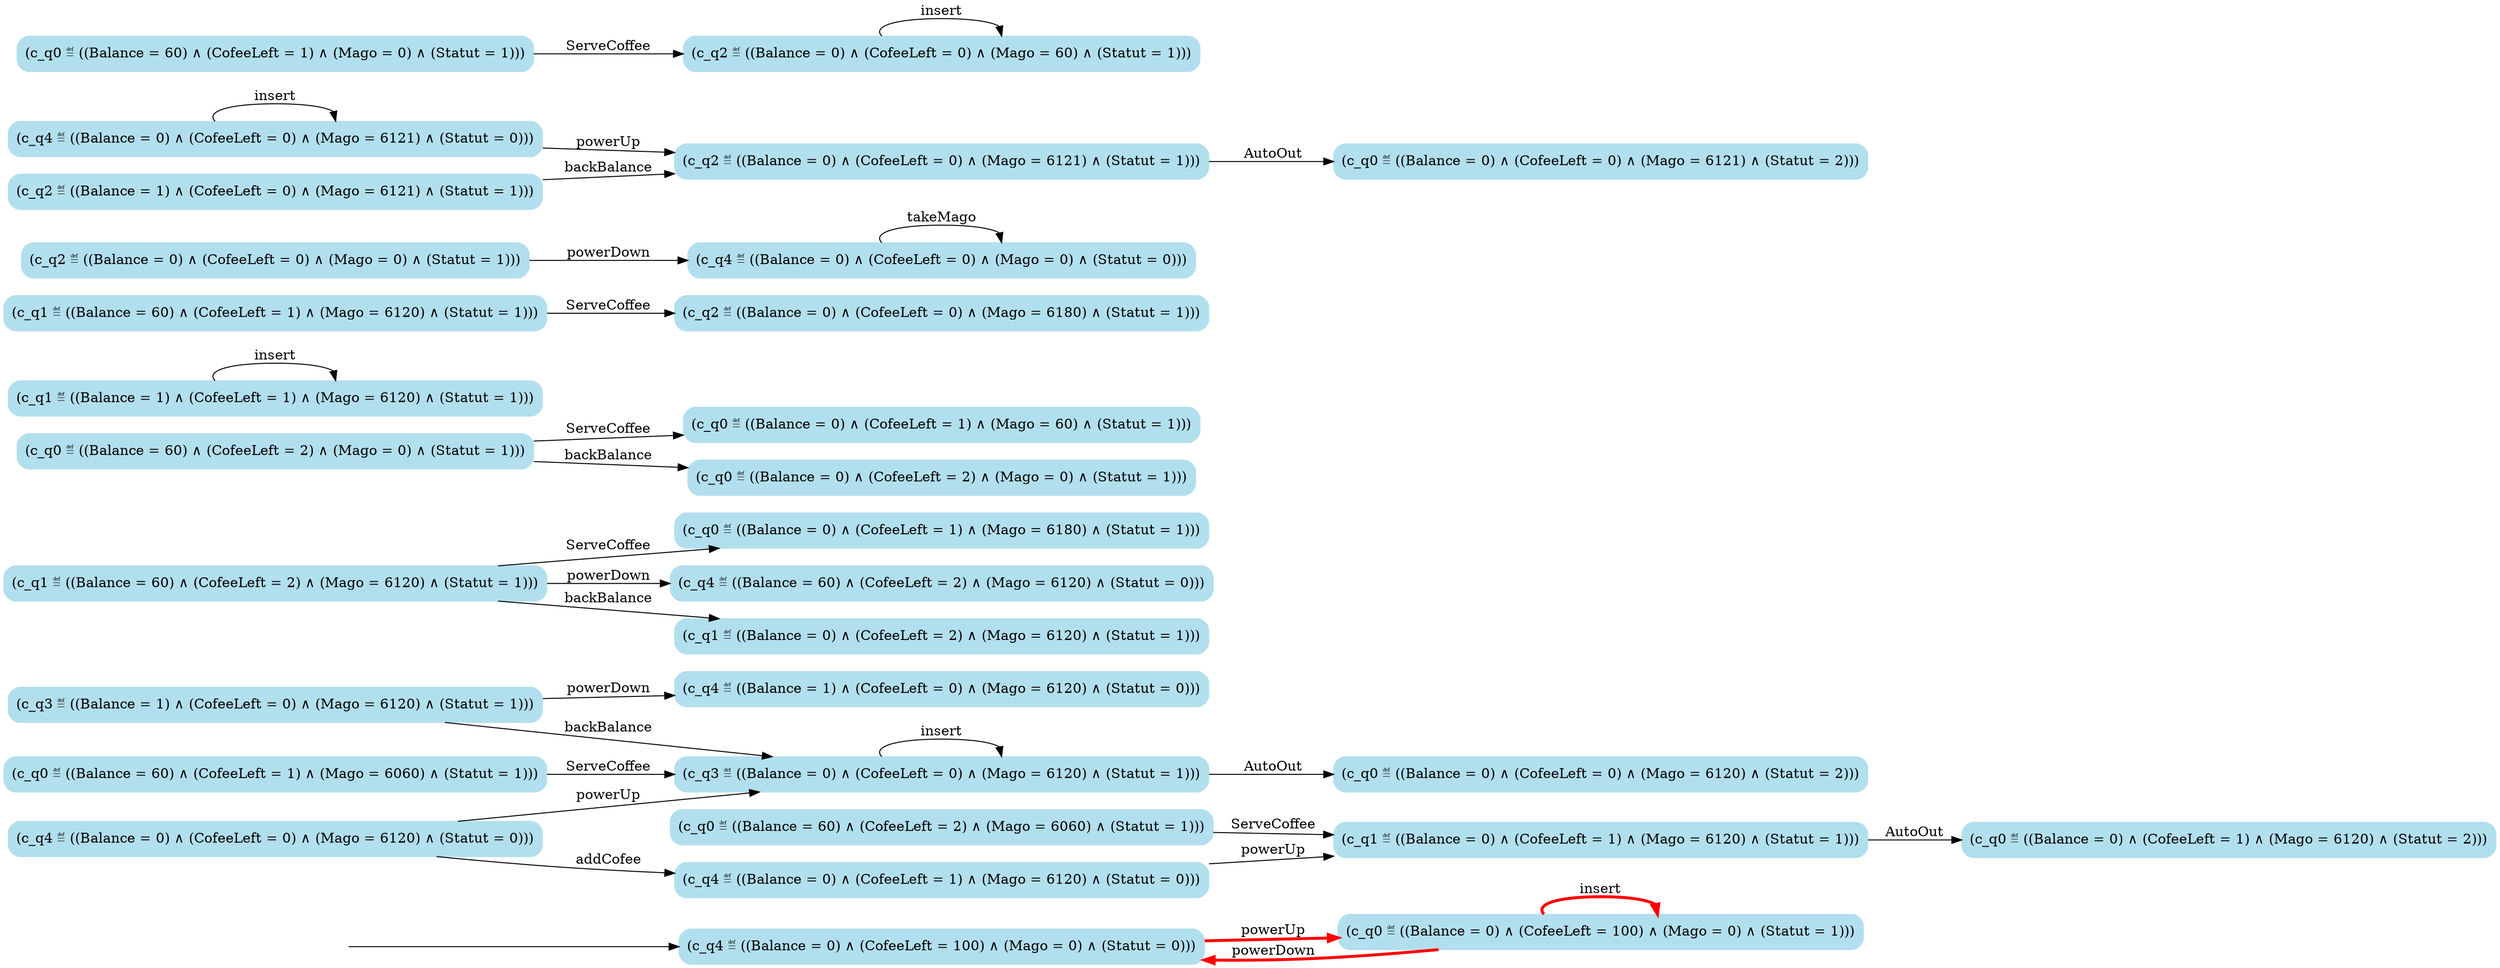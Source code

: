 digraph G {

	rankdir = LR;

	start_c_q4_27[style=invisible];

	node[shape=box, style="rounded, filled", color=lightblue2];

	c_q1_28[label="(c_q1 ≝ ((Balance = 0) ∧ (CofeeLeft = 1) ∧ (Mago = 6120) ∧ (Statut = 1)))"];
	c_q0_31[label="(c_q0 ≝ ((Balance = 0) ∧ (CofeeLeft = 1) ∧ (Mago = 6180) ∧ (Statut = 1)))"];
	c_q3_54[label="(c_q3 ≝ ((Balance = 1) ∧ (CofeeLeft = 0) ∧ (Mago = 6120) ∧ (Statut = 1)))"];
	c_q0_15[label="(c_q0 ≝ ((Balance = 0) ∧ (CofeeLeft = 1) ∧ (Mago = 60) ∧ (Statut = 1)))"];
	c_q4_8[label="(c_q4 ≝ ((Balance = 0) ∧ (CofeeLeft = 0) ∧ (Mago = 6120) ∧ (Statut = 0)))"];
	c_q4_27[label="(c_q4 ≝ ((Balance = 0) ∧ (CofeeLeft = 100) ∧ (Mago = 0) ∧ (Statut = 0)))"];
	c_q0_24[label="(c_q0 ≝ ((Balance = 60) ∧ (CofeeLeft = 1) ∧ (Mago = 6060) ∧ (Statut = 1)))"];
	c_q1_35[label="(c_q1 ≝ ((Balance = 1) ∧ (CofeeLeft = 1) ∧ (Mago = 6120) ∧ (Statut = 1)))"];
	c_q2_37[label="(c_q2 ≝ ((Balance = 0) ∧ (CofeeLeft = 0) ∧ (Mago = 6180) ∧ (Statut = 1)))"];
	c_q0_16[label="(c_q0 ≝ ((Balance = 60) ∧ (CofeeLeft = 2) ∧ (Mago = 0) ∧ (Statut = 1)))"];
	c_q0_20[label="(c_q0 ≝ ((Balance = 60) ∧ (CofeeLeft = 2) ∧ (Mago = 6060) ∧ (Statut = 1)))"];
	c_q4_55[label="(c_q4 ≝ ((Balance = 1) ∧ (CofeeLeft = 0) ∧ (Mago = 6120) ∧ (Statut = 0)))"];
	c_q1_36[label="(c_q1 ≝ ((Balance = 60) ∧ (CofeeLeft = 1) ∧ (Mago = 6120) ∧ (Statut = 1)))"];
	c_q0_49[label="(c_q0 ≝ ((Balance = 0) ∧ (CofeeLeft = 0) ∧ (Mago = 6120) ∧ (Statut = 2)))"];
	c_q4_39[label="(c_q4 ≝ ((Balance = 60) ∧ (CofeeLeft = 2) ∧ (Mago = 6120) ∧ (Statut = 0)))"];
	c_q4_47[label="(c_q4 ≝ ((Balance = 0) ∧ (CofeeLeft = 0) ∧ (Mago = 0) ∧ (Statut = 0)))"];
	c_q1_38[label="(c_q1 ≝ ((Balance = 60) ∧ (CofeeLeft = 2) ∧ (Mago = 6120) ∧ (Statut = 1)))"];
	c_q2_46[label="(c_q2 ≝ ((Balance = 0) ∧ (CofeeLeft = 0) ∧ (Mago = 0) ∧ (Statut = 1)))"];
	c_q4_11[label="(c_q4 ≝ ((Balance = 0) ∧ (CofeeLeft = 0) ∧ (Mago = 6121) ∧ (Statut = 0)))"];
	c_q0_17[label="(c_q0 ≝ ((Balance = 0) ∧ (CofeeLeft = 2) ∧ (Mago = 0) ∧ (Statut = 1)))"];
	c_q0_22[label="(c_q0 ≝ ((Balance = 60) ∧ (CofeeLeft = 1) ∧ (Mago = 0) ∧ (Statut = 1)))"];
	c_q2_43[label="(c_q2 ≝ ((Balance = 0) ∧ (CofeeLeft = 0) ∧ (Mago = 6121) ∧ (Statut = 1)))"];
	c_q2_45[label="(c_q2 ≝ ((Balance = 0) ∧ (CofeeLeft = 0) ∧ (Mago = 60) ∧ (Statut = 1)))"];
	c_q1_33[label="(c_q1 ≝ ((Balance = 0) ∧ (CofeeLeft = 2) ∧ (Mago = 6120) ∧ (Statut = 1)))"];
	c_q2_42[label="(c_q2 ≝ ((Balance = 1) ∧ (CofeeLeft = 0) ∧ (Mago = 6121) ∧ (Statut = 1)))"];
	c_q0_41[label="(c_q0 ≝ ((Balance = 0) ∧ (CofeeLeft = 0) ∧ (Mago = 6121) ∧ (Statut = 2)))"];
	c_q4_9[label="(c_q4 ≝ ((Balance = 0) ∧ (CofeeLeft = 1) ∧ (Mago = 6120) ∧ (Statut = 0)))"];
	c_q0_26[label="(c_q0 ≝ ((Balance = 0) ∧ (CofeeLeft = 100) ∧ (Mago = 0) ∧ (Statut = 1)))"];
	c_q3_53[label="(c_q3 ≝ ((Balance = 0) ∧ (CofeeLeft = 0) ∧ (Mago = 6120) ∧ (Statut = 1)))"];
	c_q0_29[label="(c_q0 ≝ ((Balance = 0) ∧ (CofeeLeft = 1) ∧ (Mago = 6120) ∧ (Statut = 2)))"];

	start_c_q4_27 -> c_q4_27;
	c_q4_27 -> c_q0_26[label="powerUp", penwidth=3, color=red];
	c_q4_9 -> c_q1_28[label="powerUp"];
	c_q4_11 -> c_q2_43[label="powerUp"];
	c_q4_8 -> c_q3_53[label="powerUp"];
	c_q4_8 -> c_q4_9[label="addCofee"];
	c_q4_11 -> c_q4_11[label="insert"];
	c_q4_47 -> c_q4_47[label="takeMago"];
	c_q0_16 -> c_q0_15[label="ServeCoffee"];
	c_q0_16 -> c_q0_17[label="backBalance"];
	c_q0_26 -> c_q0_26[label="insert", penwidth=3, color=red];
	c_q0_20 -> c_q1_28[label="ServeCoffee"];
	c_q0_22 -> c_q2_45[label="ServeCoffee"];
	c_q0_24 -> c_q3_53[label="ServeCoffee"];
	c_q0_26 -> c_q4_27[label="powerDown", penwidth=3, color=red];
	c_q1_28 -> c_q0_29[label="AutoOut"];
	c_q1_38 -> c_q0_31[label="ServeCoffee"];
	c_q1_38 -> c_q1_33[label="backBalance"];
	c_q1_35 -> c_q1_35[label="insert"];
	c_q1_36 -> c_q2_37[label="ServeCoffee"];
	c_q1_38 -> c_q4_39[label="powerDown"];
	c_q2_43 -> c_q0_41[label="AutoOut"];
	c_q2_42 -> c_q2_43[label="backBalance"];
	c_q2_45 -> c_q2_45[label="insert"];
	c_q2_46 -> c_q4_47[label="powerDown"];
	c_q3_53 -> c_q0_49[label="AutoOut"];
	c_q3_54 -> c_q3_53[label="backBalance"];
	c_q3_53 -> c_q3_53[label="insert"];
	c_q3_54 -> c_q4_55[label="powerDown"];

}